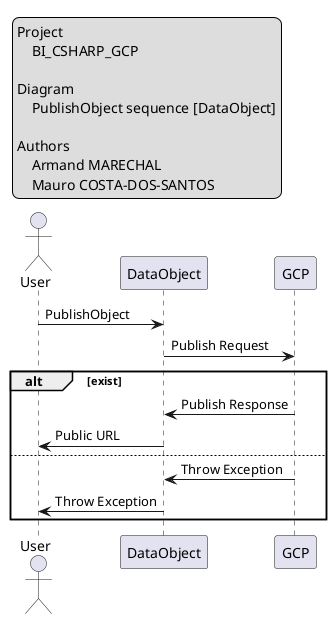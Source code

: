 @startuml PublishObject

legend top left
    Project
        BI_CSHARP_GCP

    Diagram
        PublishObject sequence [DataObject]

    Authors
        Armand MARECHAL
        Mauro COSTA-DOS-SANTOS 
endlegend

actor User

participant "DataObject" as App
participant "GCP" as GCP

User -> App: PublishObject
App -> GCP: Publish Request

alt exist
    GCP -> App: Publish Response
    App -> User: Public URL
else
    GCP -> App: Throw Exception
    App -> User: Throw Exception
end
@enduml